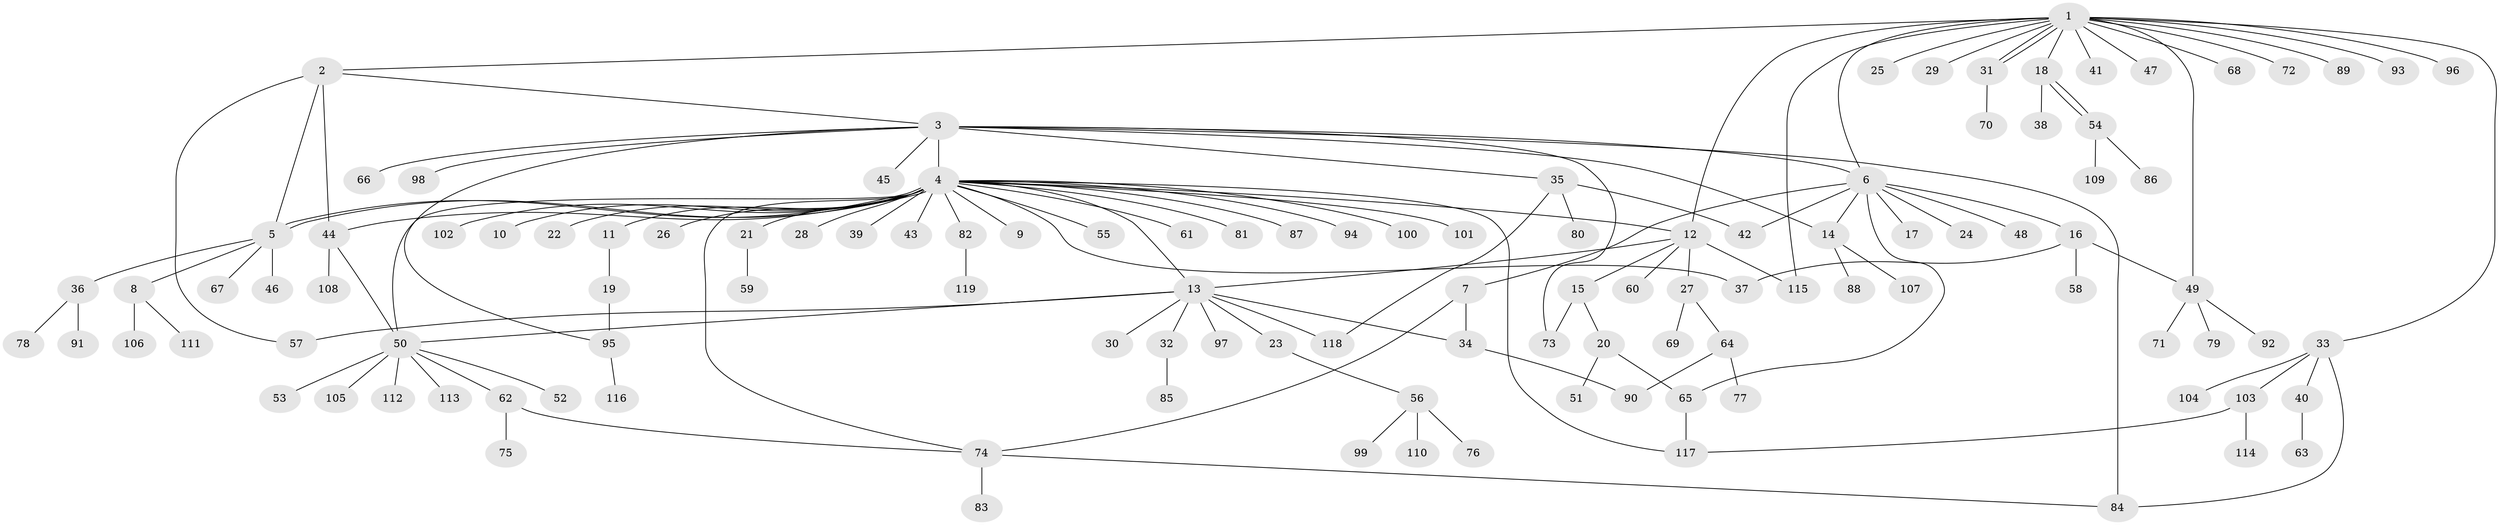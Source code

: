 // coarse degree distribution, {22: 0.01694915254237288, 1: 0.8983050847457628, 19: 0.01694915254237288, 2: 0.03389830508474576, 4: 0.01694915254237288, 20: 0.01694915254237288}
// Generated by graph-tools (version 1.1) at 2025/51/03/04/25 21:51:19]
// undirected, 119 vertices, 146 edges
graph export_dot {
graph [start="1"]
  node [color=gray90,style=filled];
  1;
  2;
  3;
  4;
  5;
  6;
  7;
  8;
  9;
  10;
  11;
  12;
  13;
  14;
  15;
  16;
  17;
  18;
  19;
  20;
  21;
  22;
  23;
  24;
  25;
  26;
  27;
  28;
  29;
  30;
  31;
  32;
  33;
  34;
  35;
  36;
  37;
  38;
  39;
  40;
  41;
  42;
  43;
  44;
  45;
  46;
  47;
  48;
  49;
  50;
  51;
  52;
  53;
  54;
  55;
  56;
  57;
  58;
  59;
  60;
  61;
  62;
  63;
  64;
  65;
  66;
  67;
  68;
  69;
  70;
  71;
  72;
  73;
  74;
  75;
  76;
  77;
  78;
  79;
  80;
  81;
  82;
  83;
  84;
  85;
  86;
  87;
  88;
  89;
  90;
  91;
  92;
  93;
  94;
  95;
  96;
  97;
  98;
  99;
  100;
  101;
  102;
  103;
  104;
  105;
  106;
  107;
  108;
  109;
  110;
  111;
  112;
  113;
  114;
  115;
  116;
  117;
  118;
  119;
  1 -- 2;
  1 -- 6;
  1 -- 12;
  1 -- 18;
  1 -- 25;
  1 -- 29;
  1 -- 31;
  1 -- 31;
  1 -- 33;
  1 -- 41;
  1 -- 47;
  1 -- 49;
  1 -- 68;
  1 -- 72;
  1 -- 89;
  1 -- 93;
  1 -- 96;
  1 -- 115;
  2 -- 3;
  2 -- 5;
  2 -- 44;
  2 -- 57;
  3 -- 4;
  3 -- 6;
  3 -- 14;
  3 -- 35;
  3 -- 45;
  3 -- 66;
  3 -- 73;
  3 -- 84;
  3 -- 95;
  3 -- 98;
  4 -- 5;
  4 -- 5;
  4 -- 9;
  4 -- 10;
  4 -- 11;
  4 -- 12;
  4 -- 13;
  4 -- 21;
  4 -- 22;
  4 -- 26;
  4 -- 28;
  4 -- 37;
  4 -- 39;
  4 -- 43;
  4 -- 44;
  4 -- 50;
  4 -- 55;
  4 -- 61;
  4 -- 74;
  4 -- 81;
  4 -- 82;
  4 -- 87;
  4 -- 94;
  4 -- 100;
  4 -- 101;
  4 -- 102;
  4 -- 117;
  5 -- 8;
  5 -- 36;
  5 -- 46;
  5 -- 67;
  6 -- 7;
  6 -- 14;
  6 -- 16;
  6 -- 17;
  6 -- 24;
  6 -- 42;
  6 -- 48;
  6 -- 65;
  7 -- 34;
  7 -- 74;
  8 -- 106;
  8 -- 111;
  11 -- 19;
  12 -- 13;
  12 -- 15;
  12 -- 27;
  12 -- 60;
  12 -- 115;
  13 -- 23;
  13 -- 30;
  13 -- 32;
  13 -- 34;
  13 -- 50;
  13 -- 57;
  13 -- 97;
  13 -- 118;
  14 -- 88;
  14 -- 107;
  15 -- 20;
  15 -- 73;
  16 -- 37;
  16 -- 49;
  16 -- 58;
  18 -- 38;
  18 -- 54;
  18 -- 54;
  19 -- 95;
  20 -- 51;
  20 -- 65;
  21 -- 59;
  23 -- 56;
  27 -- 64;
  27 -- 69;
  31 -- 70;
  32 -- 85;
  33 -- 40;
  33 -- 84;
  33 -- 103;
  33 -- 104;
  34 -- 90;
  35 -- 42;
  35 -- 80;
  35 -- 118;
  36 -- 78;
  36 -- 91;
  40 -- 63;
  44 -- 50;
  44 -- 108;
  49 -- 71;
  49 -- 79;
  49 -- 92;
  50 -- 52;
  50 -- 53;
  50 -- 62;
  50 -- 105;
  50 -- 112;
  50 -- 113;
  54 -- 86;
  54 -- 109;
  56 -- 76;
  56 -- 99;
  56 -- 110;
  62 -- 74;
  62 -- 75;
  64 -- 77;
  64 -- 90;
  65 -- 117;
  74 -- 83;
  74 -- 84;
  82 -- 119;
  95 -- 116;
  103 -- 114;
  103 -- 117;
}
